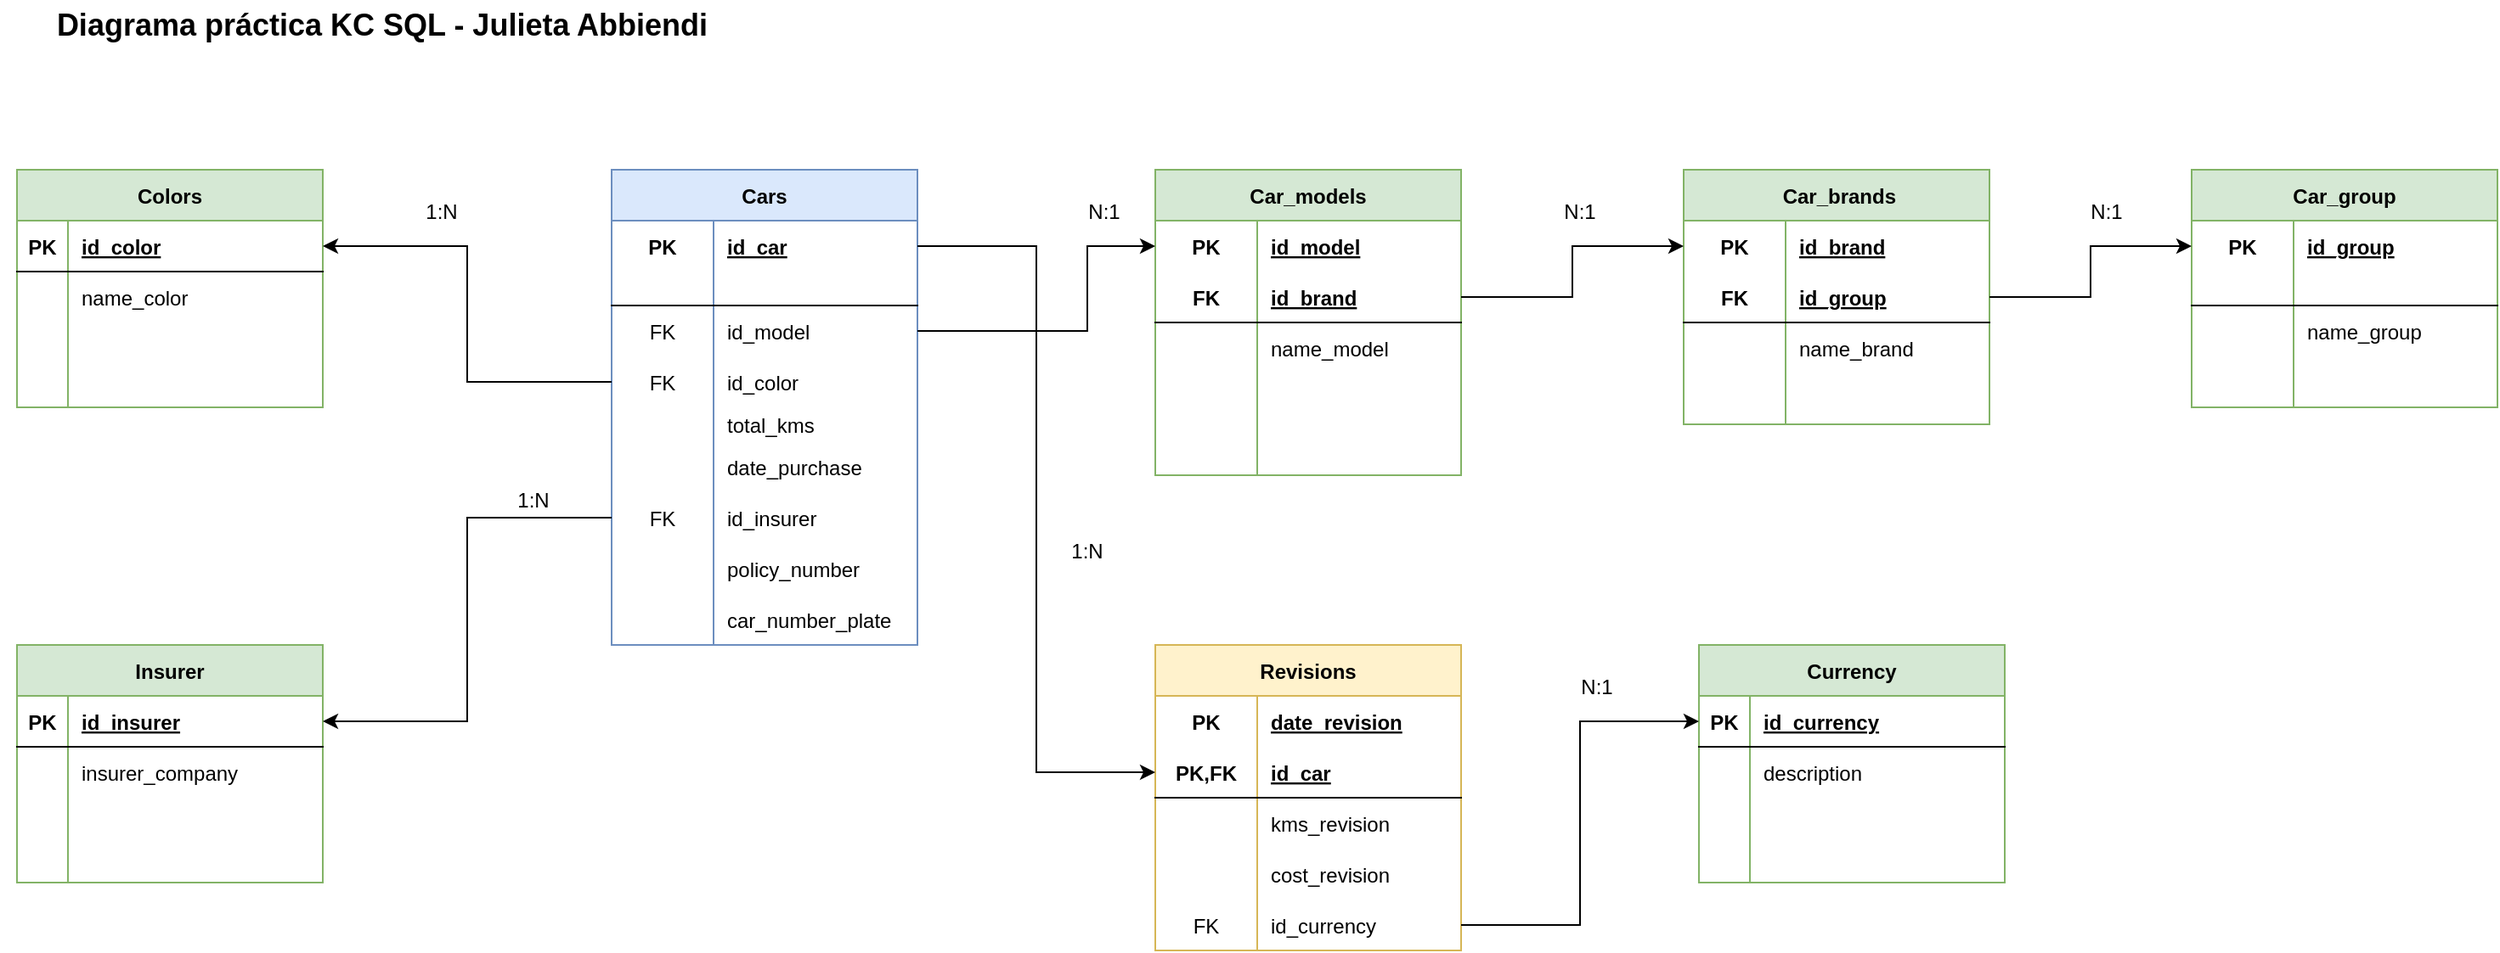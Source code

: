 <mxfile version="20.6.0" type="device"><diagram id="6N45bHtv1E5Zc4Egar-u" name="Práctica SQL"><mxGraphModel dx="1730" dy="965" grid="1" gridSize="10" guides="1" tooltips="1" connect="1" arrows="1" fold="1" page="1" pageScale="1" pageWidth="827" pageHeight="1169" math="0" shadow="0"><root><mxCell id="0"/><mxCell id="1" parent="0"/><mxCell id="ei44QgcgWgkvZCYltE-_-1" value="Cars" style="shape=table;startSize=30;container=1;collapsible=1;childLayout=tableLayout;fixedRows=1;rowLines=0;fontStyle=1;align=center;resizeLast=1;fillColor=#dae8fc;strokeColor=#6c8ebf;" parent="1" vertex="1"><mxGeometry x="430" y="120" width="180" height="280" as="geometry"/></mxCell><mxCell id="ei44QgcgWgkvZCYltE-_-2" value="" style="shape=tableRow;horizontal=0;startSize=0;swimlaneHead=0;swimlaneBody=0;fillColor=none;collapsible=0;dropTarget=0;points=[[0,0.5],[1,0.5]];portConstraint=eastwest;top=0;left=0;right=0;bottom=0;" parent="ei44QgcgWgkvZCYltE-_-1" vertex="1"><mxGeometry y="30" width="180" height="30" as="geometry"/></mxCell><mxCell id="ei44QgcgWgkvZCYltE-_-3" value="PK" style="shape=partialRectangle;connectable=0;fillColor=none;top=0;left=0;bottom=0;right=0;fontStyle=1;overflow=hidden;" parent="ei44QgcgWgkvZCYltE-_-2" vertex="1"><mxGeometry width="60" height="30" as="geometry"><mxRectangle width="60" height="30" as="alternateBounds"/></mxGeometry></mxCell><mxCell id="ei44QgcgWgkvZCYltE-_-4" value="id_car" style="shape=partialRectangle;connectable=0;fillColor=none;top=0;left=0;bottom=0;right=0;align=left;spacingLeft=6;fontStyle=5;overflow=hidden;" parent="ei44QgcgWgkvZCYltE-_-2" vertex="1"><mxGeometry x="60" width="120" height="30" as="geometry"><mxRectangle width="120" height="30" as="alternateBounds"/></mxGeometry></mxCell><mxCell id="ei44QgcgWgkvZCYltE-_-5" value="" style="shape=tableRow;horizontal=0;startSize=0;swimlaneHead=0;swimlaneBody=0;fillColor=none;collapsible=0;dropTarget=0;points=[[0,0.5],[1,0.5]];portConstraint=eastwest;top=0;left=0;right=0;bottom=1;" parent="ei44QgcgWgkvZCYltE-_-1" vertex="1"><mxGeometry y="60" width="180" height="20" as="geometry"/></mxCell><mxCell id="ei44QgcgWgkvZCYltE-_-6" value="" style="shape=partialRectangle;connectable=0;fillColor=none;top=0;left=0;bottom=0;right=0;fontStyle=1;overflow=hidden;" parent="ei44QgcgWgkvZCYltE-_-5" vertex="1"><mxGeometry width="60" height="20" as="geometry"><mxRectangle width="60" height="20" as="alternateBounds"/></mxGeometry></mxCell><mxCell id="ei44QgcgWgkvZCYltE-_-7" value="" style="shape=partialRectangle;connectable=0;fillColor=none;top=0;left=0;bottom=0;right=0;align=left;spacingLeft=6;fontStyle=5;overflow=hidden;" parent="ei44QgcgWgkvZCYltE-_-5" vertex="1"><mxGeometry x="60" width="120" height="20" as="geometry"><mxRectangle width="120" height="20" as="alternateBounds"/></mxGeometry></mxCell><mxCell id="ei44QgcgWgkvZCYltE-_-8" value="" style="shape=tableRow;horizontal=0;startSize=0;swimlaneHead=0;swimlaneBody=0;fillColor=none;collapsible=0;dropTarget=0;points=[[0,0.5],[1,0.5]];portConstraint=eastwest;top=0;left=0;right=0;bottom=0;" parent="ei44QgcgWgkvZCYltE-_-1" vertex="1"><mxGeometry y="80" width="180" height="30" as="geometry"/></mxCell><mxCell id="ei44QgcgWgkvZCYltE-_-9" value="FK" style="shape=partialRectangle;connectable=0;fillColor=none;top=0;left=0;bottom=0;right=0;editable=1;overflow=hidden;" parent="ei44QgcgWgkvZCYltE-_-8" vertex="1"><mxGeometry width="60" height="30" as="geometry"><mxRectangle width="60" height="30" as="alternateBounds"/></mxGeometry></mxCell><mxCell id="ei44QgcgWgkvZCYltE-_-10" value="id_model" style="shape=partialRectangle;connectable=0;fillColor=none;top=0;left=0;bottom=0;right=0;align=left;spacingLeft=6;overflow=hidden;" parent="ei44QgcgWgkvZCYltE-_-8" vertex="1"><mxGeometry x="60" width="120" height="30" as="geometry"><mxRectangle width="120" height="30" as="alternateBounds"/></mxGeometry></mxCell><mxCell id="ei44QgcgWgkvZCYltE-_-11" value="" style="shape=tableRow;horizontal=0;startSize=0;swimlaneHead=0;swimlaneBody=0;fillColor=none;collapsible=0;dropTarget=0;points=[[0,0.5],[1,0.5]];portConstraint=eastwest;top=0;left=0;right=0;bottom=0;" parent="ei44QgcgWgkvZCYltE-_-1" vertex="1"><mxGeometry y="110" width="180" height="30" as="geometry"/></mxCell><mxCell id="ei44QgcgWgkvZCYltE-_-12" value="FK" style="shape=partialRectangle;connectable=0;fillColor=none;top=0;left=0;bottom=0;right=0;editable=1;overflow=hidden;" parent="ei44QgcgWgkvZCYltE-_-11" vertex="1"><mxGeometry width="60" height="30" as="geometry"><mxRectangle width="60" height="30" as="alternateBounds"/></mxGeometry></mxCell><mxCell id="ei44QgcgWgkvZCYltE-_-13" value="id_color" style="shape=partialRectangle;connectable=0;fillColor=none;top=0;left=0;bottom=0;right=0;align=left;spacingLeft=6;overflow=hidden;" parent="ei44QgcgWgkvZCYltE-_-11" vertex="1"><mxGeometry x="60" width="120" height="30" as="geometry"><mxRectangle width="120" height="30" as="alternateBounds"/></mxGeometry></mxCell><mxCell id="ei44QgcgWgkvZCYltE-_-14" value="" style="shape=tableRow;horizontal=0;startSize=0;swimlaneHead=0;swimlaneBody=0;fillColor=none;collapsible=0;dropTarget=0;points=[[0,0.5],[1,0.5]];portConstraint=eastwest;top=0;left=0;right=0;bottom=0;" parent="ei44QgcgWgkvZCYltE-_-1" vertex="1"><mxGeometry y="140" width="180" height="20" as="geometry"/></mxCell><mxCell id="ei44QgcgWgkvZCYltE-_-15" value="" style="shape=partialRectangle;connectable=0;fillColor=none;top=0;left=0;bottom=0;right=0;editable=1;overflow=hidden;" parent="ei44QgcgWgkvZCYltE-_-14" vertex="1"><mxGeometry width="60" height="20" as="geometry"><mxRectangle width="60" height="20" as="alternateBounds"/></mxGeometry></mxCell><mxCell id="ei44QgcgWgkvZCYltE-_-16" value="total_kms" style="shape=partialRectangle;connectable=0;fillColor=none;top=0;left=0;bottom=0;right=0;align=left;spacingLeft=6;overflow=hidden;" parent="ei44QgcgWgkvZCYltE-_-14" vertex="1"><mxGeometry x="60" width="120" height="20" as="geometry"><mxRectangle width="120" height="20" as="alternateBounds"/></mxGeometry></mxCell><mxCell id="ei44QgcgWgkvZCYltE-_-17" value="" style="shape=tableRow;horizontal=0;startSize=0;swimlaneHead=0;swimlaneBody=0;fillColor=none;collapsible=0;dropTarget=0;points=[[0,0.5],[1,0.5]];portConstraint=eastwest;top=0;left=0;right=0;bottom=0;" parent="ei44QgcgWgkvZCYltE-_-1" vertex="1"><mxGeometry y="160" width="180" height="30" as="geometry"/></mxCell><mxCell id="ei44QgcgWgkvZCYltE-_-18" value="" style="shape=partialRectangle;connectable=0;fillColor=none;top=0;left=0;bottom=0;right=0;editable=1;overflow=hidden;" parent="ei44QgcgWgkvZCYltE-_-17" vertex="1"><mxGeometry width="60" height="30" as="geometry"><mxRectangle width="60" height="30" as="alternateBounds"/></mxGeometry></mxCell><mxCell id="ei44QgcgWgkvZCYltE-_-19" value="date_purchase" style="shape=partialRectangle;connectable=0;fillColor=none;top=0;left=0;bottom=0;right=0;align=left;spacingLeft=6;overflow=hidden;" parent="ei44QgcgWgkvZCYltE-_-17" vertex="1"><mxGeometry x="60" width="120" height="30" as="geometry"><mxRectangle width="120" height="30" as="alternateBounds"/></mxGeometry></mxCell><mxCell id="ei44QgcgWgkvZCYltE-_-20" value="" style="shape=tableRow;horizontal=0;startSize=0;swimlaneHead=0;swimlaneBody=0;fillColor=none;collapsible=0;dropTarget=0;points=[[0,0.5],[1,0.5]];portConstraint=eastwest;top=0;left=0;right=0;bottom=0;" parent="ei44QgcgWgkvZCYltE-_-1" vertex="1"><mxGeometry y="190" width="180" height="30" as="geometry"/></mxCell><mxCell id="ei44QgcgWgkvZCYltE-_-21" value="FK" style="shape=partialRectangle;connectable=0;fillColor=none;top=0;left=0;bottom=0;right=0;editable=1;overflow=hidden;" parent="ei44QgcgWgkvZCYltE-_-20" vertex="1"><mxGeometry width="60" height="30" as="geometry"><mxRectangle width="60" height="30" as="alternateBounds"/></mxGeometry></mxCell><mxCell id="ei44QgcgWgkvZCYltE-_-22" value="id_insurer" style="shape=partialRectangle;connectable=0;fillColor=none;top=0;left=0;bottom=0;right=0;align=left;spacingLeft=6;overflow=hidden;" parent="ei44QgcgWgkvZCYltE-_-20" vertex="1"><mxGeometry x="60" width="120" height="30" as="geometry"><mxRectangle width="120" height="30" as="alternateBounds"/></mxGeometry></mxCell><mxCell id="ei44QgcgWgkvZCYltE-_-23" value="" style="shape=tableRow;horizontal=0;startSize=0;swimlaneHead=0;swimlaneBody=0;fillColor=none;collapsible=0;dropTarget=0;points=[[0,0.5],[1,0.5]];portConstraint=eastwest;top=0;left=0;right=0;bottom=0;" parent="ei44QgcgWgkvZCYltE-_-1" vertex="1"><mxGeometry y="220" width="180" height="30" as="geometry"/></mxCell><mxCell id="ei44QgcgWgkvZCYltE-_-24" value="" style="shape=partialRectangle;connectable=0;fillColor=none;top=0;left=0;bottom=0;right=0;editable=1;overflow=hidden;" parent="ei44QgcgWgkvZCYltE-_-23" vertex="1"><mxGeometry width="60" height="30" as="geometry"><mxRectangle width="60" height="30" as="alternateBounds"/></mxGeometry></mxCell><mxCell id="ei44QgcgWgkvZCYltE-_-25" value="policy_number" style="shape=partialRectangle;connectable=0;fillColor=none;top=0;left=0;bottom=0;right=0;align=left;spacingLeft=6;overflow=hidden;" parent="ei44QgcgWgkvZCYltE-_-23" vertex="1"><mxGeometry x="60" width="120" height="30" as="geometry"><mxRectangle width="120" height="30" as="alternateBounds"/></mxGeometry></mxCell><mxCell id="ei44QgcgWgkvZCYltE-_-158" value="" style="shape=tableRow;horizontal=0;startSize=0;swimlaneHead=0;swimlaneBody=0;fillColor=none;collapsible=0;dropTarget=0;points=[[0,0.5],[1,0.5]];portConstraint=eastwest;top=0;left=0;right=0;bottom=0;" parent="ei44QgcgWgkvZCYltE-_-1" vertex="1"><mxGeometry y="250" width="180" height="30" as="geometry"/></mxCell><mxCell id="ei44QgcgWgkvZCYltE-_-159" value="" style="shape=partialRectangle;connectable=0;fillColor=none;top=0;left=0;bottom=0;right=0;editable=1;overflow=hidden;" parent="ei44QgcgWgkvZCYltE-_-158" vertex="1"><mxGeometry width="60" height="30" as="geometry"><mxRectangle width="60" height="30" as="alternateBounds"/></mxGeometry></mxCell><mxCell id="ei44QgcgWgkvZCYltE-_-160" value="car_number_plate" style="shape=partialRectangle;connectable=0;fillColor=none;top=0;left=0;bottom=0;right=0;align=left;spacingLeft=6;overflow=hidden;" parent="ei44QgcgWgkvZCYltE-_-158" vertex="1"><mxGeometry x="60" width="120" height="30" as="geometry"><mxRectangle width="120" height="30" as="alternateBounds"/></mxGeometry></mxCell><mxCell id="ei44QgcgWgkvZCYltE-_-26" value="Car_models" style="shape=table;startSize=30;container=1;collapsible=1;childLayout=tableLayout;fixedRows=1;rowLines=0;fontStyle=1;align=center;resizeLast=1;fillColor=#d5e8d4;strokeColor=#82b366;" parent="1" vertex="1"><mxGeometry x="750" y="120" width="180" height="180" as="geometry"/></mxCell><mxCell id="ei44QgcgWgkvZCYltE-_-27" value="" style="shape=tableRow;horizontal=0;startSize=0;swimlaneHead=0;swimlaneBody=0;fillColor=none;collapsible=0;dropTarget=0;points=[[0,0.5],[1,0.5]];portConstraint=eastwest;top=0;left=0;right=0;bottom=0;" parent="ei44QgcgWgkvZCYltE-_-26" vertex="1"><mxGeometry y="30" width="180" height="30" as="geometry"/></mxCell><mxCell id="ei44QgcgWgkvZCYltE-_-28" value="PK" style="shape=partialRectangle;connectable=0;fillColor=none;top=0;left=0;bottom=0;right=0;fontStyle=1;overflow=hidden;" parent="ei44QgcgWgkvZCYltE-_-27" vertex="1"><mxGeometry width="60" height="30" as="geometry"><mxRectangle width="60" height="30" as="alternateBounds"/></mxGeometry></mxCell><mxCell id="ei44QgcgWgkvZCYltE-_-29" value="id_model" style="shape=partialRectangle;connectable=0;fillColor=none;top=0;left=0;bottom=0;right=0;align=left;spacingLeft=6;fontStyle=5;overflow=hidden;" parent="ei44QgcgWgkvZCYltE-_-27" vertex="1"><mxGeometry x="60" width="120" height="30" as="geometry"><mxRectangle width="120" height="30" as="alternateBounds"/></mxGeometry></mxCell><mxCell id="ei44QgcgWgkvZCYltE-_-30" value="" style="shape=tableRow;horizontal=0;startSize=0;swimlaneHead=0;swimlaneBody=0;fillColor=none;collapsible=0;dropTarget=0;points=[[0,0.5],[1,0.5]];portConstraint=eastwest;top=0;left=0;right=0;bottom=1;" parent="ei44QgcgWgkvZCYltE-_-26" vertex="1"><mxGeometry y="60" width="180" height="30" as="geometry"/></mxCell><mxCell id="ei44QgcgWgkvZCYltE-_-31" value="FK" style="shape=partialRectangle;connectable=0;fillColor=none;top=0;left=0;bottom=0;right=0;fontStyle=1;overflow=hidden;" parent="ei44QgcgWgkvZCYltE-_-30" vertex="1"><mxGeometry width="60" height="30" as="geometry"><mxRectangle width="60" height="30" as="alternateBounds"/></mxGeometry></mxCell><mxCell id="ei44QgcgWgkvZCYltE-_-32" value="id_brand" style="shape=partialRectangle;connectable=0;fillColor=none;top=0;left=0;bottom=0;right=0;align=left;spacingLeft=6;fontStyle=5;overflow=hidden;" parent="ei44QgcgWgkvZCYltE-_-30" vertex="1"><mxGeometry x="60" width="120" height="30" as="geometry"><mxRectangle width="120" height="30" as="alternateBounds"/></mxGeometry></mxCell><mxCell id="ei44QgcgWgkvZCYltE-_-165" value="" style="shape=tableRow;horizontal=0;startSize=0;swimlaneHead=0;swimlaneBody=0;fillColor=none;collapsible=0;dropTarget=0;points=[[0,0.5],[1,0.5]];portConstraint=eastwest;top=0;left=0;right=0;bottom=0;" parent="ei44QgcgWgkvZCYltE-_-26" vertex="1"><mxGeometry y="90" width="180" height="30" as="geometry"/></mxCell><mxCell id="ei44QgcgWgkvZCYltE-_-166" value="" style="shape=partialRectangle;connectable=0;fillColor=none;top=0;left=0;bottom=0;right=0;editable=1;overflow=hidden;" parent="ei44QgcgWgkvZCYltE-_-165" vertex="1"><mxGeometry width="60" height="30" as="geometry"><mxRectangle width="60" height="30" as="alternateBounds"/></mxGeometry></mxCell><mxCell id="ei44QgcgWgkvZCYltE-_-167" value="name_model" style="shape=partialRectangle;connectable=0;fillColor=none;top=0;left=0;bottom=0;right=0;align=left;spacingLeft=6;overflow=hidden;" parent="ei44QgcgWgkvZCYltE-_-165" vertex="1"><mxGeometry x="60" width="120" height="30" as="geometry"><mxRectangle width="120" height="30" as="alternateBounds"/></mxGeometry></mxCell><mxCell id="ei44QgcgWgkvZCYltE-_-33" value="" style="shape=tableRow;horizontal=0;startSize=0;swimlaneHead=0;swimlaneBody=0;fillColor=none;collapsible=0;dropTarget=0;points=[[0,0.5],[1,0.5]];portConstraint=eastwest;top=0;left=0;right=0;bottom=0;" parent="ei44QgcgWgkvZCYltE-_-26" vertex="1"><mxGeometry y="120" width="180" height="30" as="geometry"/></mxCell><mxCell id="ei44QgcgWgkvZCYltE-_-34" value="" style="shape=partialRectangle;connectable=0;fillColor=none;top=0;left=0;bottom=0;right=0;editable=1;overflow=hidden;" parent="ei44QgcgWgkvZCYltE-_-33" vertex="1"><mxGeometry width="60" height="30" as="geometry"><mxRectangle width="60" height="30" as="alternateBounds"/></mxGeometry></mxCell><mxCell id="ei44QgcgWgkvZCYltE-_-35" value="" style="shape=partialRectangle;connectable=0;fillColor=none;top=0;left=0;bottom=0;right=0;align=left;spacingLeft=6;overflow=hidden;" parent="ei44QgcgWgkvZCYltE-_-33" vertex="1"><mxGeometry x="60" width="120" height="30" as="geometry"><mxRectangle width="120" height="30" as="alternateBounds"/></mxGeometry></mxCell><mxCell id="ei44QgcgWgkvZCYltE-_-36" value="" style="shape=tableRow;horizontal=0;startSize=0;swimlaneHead=0;swimlaneBody=0;fillColor=none;collapsible=0;dropTarget=0;points=[[0,0.5],[1,0.5]];portConstraint=eastwest;top=0;left=0;right=0;bottom=0;" parent="ei44QgcgWgkvZCYltE-_-26" vertex="1"><mxGeometry y="150" width="180" height="30" as="geometry"/></mxCell><mxCell id="ei44QgcgWgkvZCYltE-_-37" value="" style="shape=partialRectangle;connectable=0;fillColor=none;top=0;left=0;bottom=0;right=0;editable=1;overflow=hidden;" parent="ei44QgcgWgkvZCYltE-_-36" vertex="1"><mxGeometry width="60" height="30" as="geometry"><mxRectangle width="60" height="30" as="alternateBounds"/></mxGeometry></mxCell><mxCell id="ei44QgcgWgkvZCYltE-_-38" value="" style="shape=partialRectangle;connectable=0;fillColor=none;top=0;left=0;bottom=0;right=0;align=left;spacingLeft=6;overflow=hidden;" parent="ei44QgcgWgkvZCYltE-_-36" vertex="1"><mxGeometry x="60" width="120" height="30" as="geometry"><mxRectangle width="120" height="30" as="alternateBounds"/></mxGeometry></mxCell><mxCell id="ei44QgcgWgkvZCYltE-_-39" value=" Car_brands" style="shape=table;startSize=30;container=1;collapsible=1;childLayout=tableLayout;fixedRows=1;rowLines=0;fontStyle=1;align=center;resizeLast=1;fillColor=#d5e8d4;strokeColor=#82b366;" parent="1" vertex="1"><mxGeometry x="1061" y="120" width="180" height="150" as="geometry"/></mxCell><mxCell id="ei44QgcgWgkvZCYltE-_-40" value="" style="shape=tableRow;horizontal=0;startSize=0;swimlaneHead=0;swimlaneBody=0;fillColor=none;collapsible=0;dropTarget=0;points=[[0,0.5],[1,0.5]];portConstraint=eastwest;top=0;left=0;right=0;bottom=0;" parent="ei44QgcgWgkvZCYltE-_-39" vertex="1"><mxGeometry y="30" width="180" height="30" as="geometry"/></mxCell><mxCell id="ei44QgcgWgkvZCYltE-_-41" value="PK" style="shape=partialRectangle;connectable=0;fillColor=none;top=0;left=0;bottom=0;right=0;fontStyle=1;overflow=hidden;" parent="ei44QgcgWgkvZCYltE-_-40" vertex="1"><mxGeometry width="60" height="30" as="geometry"><mxRectangle width="60" height="30" as="alternateBounds"/></mxGeometry></mxCell><mxCell id="ei44QgcgWgkvZCYltE-_-42" value="id_brand" style="shape=partialRectangle;connectable=0;fillColor=none;top=0;left=0;bottom=0;right=0;align=left;spacingLeft=6;fontStyle=5;overflow=hidden;" parent="ei44QgcgWgkvZCYltE-_-40" vertex="1"><mxGeometry x="60" width="120" height="30" as="geometry"><mxRectangle width="120" height="30" as="alternateBounds"/></mxGeometry></mxCell><mxCell id="ei44QgcgWgkvZCYltE-_-43" value="" style="shape=tableRow;horizontal=0;startSize=0;swimlaneHead=0;swimlaneBody=0;fillColor=none;collapsible=0;dropTarget=0;points=[[0,0.5],[1,0.5]];portConstraint=eastwest;top=0;left=0;right=0;bottom=1;" parent="ei44QgcgWgkvZCYltE-_-39" vertex="1"><mxGeometry y="60" width="180" height="30" as="geometry"/></mxCell><mxCell id="ei44QgcgWgkvZCYltE-_-44" value="FK" style="shape=partialRectangle;connectable=0;fillColor=none;top=0;left=0;bottom=0;right=0;fontStyle=1;overflow=hidden;" parent="ei44QgcgWgkvZCYltE-_-43" vertex="1"><mxGeometry width="60" height="30" as="geometry"><mxRectangle width="60" height="30" as="alternateBounds"/></mxGeometry></mxCell><mxCell id="ei44QgcgWgkvZCYltE-_-45" value="id_group" style="shape=partialRectangle;connectable=0;fillColor=none;top=0;left=0;bottom=0;right=0;align=left;spacingLeft=6;fontStyle=5;overflow=hidden;" parent="ei44QgcgWgkvZCYltE-_-43" vertex="1"><mxGeometry x="60" width="120" height="30" as="geometry"><mxRectangle width="120" height="30" as="alternateBounds"/></mxGeometry></mxCell><mxCell id="ei44QgcgWgkvZCYltE-_-46" value="" style="shape=tableRow;horizontal=0;startSize=0;swimlaneHead=0;swimlaneBody=0;fillColor=none;collapsible=0;dropTarget=0;points=[[0,0.5],[1,0.5]];portConstraint=eastwest;top=0;left=0;right=0;bottom=0;" parent="ei44QgcgWgkvZCYltE-_-39" vertex="1"><mxGeometry y="90" width="180" height="30" as="geometry"/></mxCell><mxCell id="ei44QgcgWgkvZCYltE-_-47" value="" style="shape=partialRectangle;connectable=0;fillColor=none;top=0;left=0;bottom=0;right=0;editable=1;overflow=hidden;" parent="ei44QgcgWgkvZCYltE-_-46" vertex="1"><mxGeometry width="60" height="30" as="geometry"><mxRectangle width="60" height="30" as="alternateBounds"/></mxGeometry></mxCell><mxCell id="ei44QgcgWgkvZCYltE-_-48" value="name_brand" style="shape=partialRectangle;connectable=0;fillColor=none;top=0;left=0;bottom=0;right=0;align=left;spacingLeft=6;overflow=hidden;" parent="ei44QgcgWgkvZCYltE-_-46" vertex="1"><mxGeometry x="60" width="120" height="30" as="geometry"><mxRectangle width="120" height="30" as="alternateBounds"/></mxGeometry></mxCell><mxCell id="ei44QgcgWgkvZCYltE-_-49" value="" style="shape=tableRow;horizontal=0;startSize=0;swimlaneHead=0;swimlaneBody=0;fillColor=none;collapsible=0;dropTarget=0;points=[[0,0.5],[1,0.5]];portConstraint=eastwest;top=0;left=0;right=0;bottom=0;" parent="ei44QgcgWgkvZCYltE-_-39" vertex="1"><mxGeometry y="120" width="180" height="30" as="geometry"/></mxCell><mxCell id="ei44QgcgWgkvZCYltE-_-50" value="" style="shape=partialRectangle;connectable=0;fillColor=none;top=0;left=0;bottom=0;right=0;editable=1;overflow=hidden;" parent="ei44QgcgWgkvZCYltE-_-49" vertex="1"><mxGeometry width="60" height="30" as="geometry"><mxRectangle width="60" height="30" as="alternateBounds"/></mxGeometry></mxCell><mxCell id="ei44QgcgWgkvZCYltE-_-51" value="" style="shape=partialRectangle;connectable=0;fillColor=none;top=0;left=0;bottom=0;right=0;align=left;spacingLeft=6;overflow=hidden;" parent="ei44QgcgWgkvZCYltE-_-49" vertex="1"><mxGeometry x="60" width="120" height="30" as="geometry"><mxRectangle width="120" height="30" as="alternateBounds"/></mxGeometry></mxCell><mxCell id="ei44QgcgWgkvZCYltE-_-52" value="Car_group" style="shape=table;startSize=30;container=1;collapsible=1;childLayout=tableLayout;fixedRows=1;rowLines=0;fontStyle=1;align=center;resizeLast=1;fillColor=#d5e8d4;strokeColor=#82b366;" parent="1" vertex="1"><mxGeometry x="1360" y="120" width="180" height="140" as="geometry"/></mxCell><mxCell id="ei44QgcgWgkvZCYltE-_-53" value="" style="shape=tableRow;horizontal=0;startSize=0;swimlaneHead=0;swimlaneBody=0;fillColor=none;collapsible=0;dropTarget=0;points=[[0,0.5],[1,0.5]];portConstraint=eastwest;top=0;left=0;right=0;bottom=0;" parent="ei44QgcgWgkvZCYltE-_-52" vertex="1"><mxGeometry y="30" width="180" height="30" as="geometry"/></mxCell><mxCell id="ei44QgcgWgkvZCYltE-_-54" value="PK" style="shape=partialRectangle;connectable=0;fillColor=none;top=0;left=0;bottom=0;right=0;fontStyle=1;overflow=hidden;" parent="ei44QgcgWgkvZCYltE-_-53" vertex="1"><mxGeometry width="60" height="30" as="geometry"><mxRectangle width="60" height="30" as="alternateBounds"/></mxGeometry></mxCell><mxCell id="ei44QgcgWgkvZCYltE-_-55" value="id_group" style="shape=partialRectangle;connectable=0;fillColor=none;top=0;left=0;bottom=0;right=0;align=left;spacingLeft=6;fontStyle=5;overflow=hidden;" parent="ei44QgcgWgkvZCYltE-_-53" vertex="1"><mxGeometry x="60" width="120" height="30" as="geometry"><mxRectangle width="120" height="30" as="alternateBounds"/></mxGeometry></mxCell><mxCell id="ei44QgcgWgkvZCYltE-_-56" value="" style="shape=tableRow;horizontal=0;startSize=0;swimlaneHead=0;swimlaneBody=0;fillColor=none;collapsible=0;dropTarget=0;points=[[0,0.5],[1,0.5]];portConstraint=eastwest;top=0;left=0;right=0;bottom=1;" parent="ei44QgcgWgkvZCYltE-_-52" vertex="1"><mxGeometry y="60" width="180" height="20" as="geometry"/></mxCell><mxCell id="ei44QgcgWgkvZCYltE-_-57" value="" style="shape=partialRectangle;connectable=0;fillColor=none;top=0;left=0;bottom=0;right=0;fontStyle=1;overflow=hidden;" parent="ei44QgcgWgkvZCYltE-_-56" vertex="1"><mxGeometry width="60" height="20" as="geometry"><mxRectangle width="60" height="20" as="alternateBounds"/></mxGeometry></mxCell><mxCell id="ei44QgcgWgkvZCYltE-_-58" value="" style="shape=partialRectangle;connectable=0;fillColor=none;top=0;left=0;bottom=0;right=0;align=left;spacingLeft=6;fontStyle=5;overflow=hidden;" parent="ei44QgcgWgkvZCYltE-_-56" vertex="1"><mxGeometry x="60" width="120" height="20" as="geometry"><mxRectangle width="120" height="20" as="alternateBounds"/></mxGeometry></mxCell><mxCell id="ei44QgcgWgkvZCYltE-_-59" value="" style="shape=tableRow;horizontal=0;startSize=0;swimlaneHead=0;swimlaneBody=0;fillColor=none;collapsible=0;dropTarget=0;points=[[0,0.5],[1,0.5]];portConstraint=eastwest;top=0;left=0;right=0;bottom=0;" parent="ei44QgcgWgkvZCYltE-_-52" vertex="1"><mxGeometry y="80" width="180" height="30" as="geometry"/></mxCell><mxCell id="ei44QgcgWgkvZCYltE-_-60" value="" style="shape=partialRectangle;connectable=0;fillColor=none;top=0;left=0;bottom=0;right=0;editable=1;overflow=hidden;" parent="ei44QgcgWgkvZCYltE-_-59" vertex="1"><mxGeometry width="60" height="30" as="geometry"><mxRectangle width="60" height="30" as="alternateBounds"/></mxGeometry></mxCell><mxCell id="ei44QgcgWgkvZCYltE-_-61" value="name_group" style="shape=partialRectangle;connectable=0;fillColor=none;top=0;left=0;bottom=0;right=0;align=left;spacingLeft=6;overflow=hidden;" parent="ei44QgcgWgkvZCYltE-_-59" vertex="1"><mxGeometry x="60" width="120" height="30" as="geometry"><mxRectangle width="120" height="30" as="alternateBounds"/></mxGeometry></mxCell><mxCell id="ei44QgcgWgkvZCYltE-_-62" value="" style="shape=tableRow;horizontal=0;startSize=0;swimlaneHead=0;swimlaneBody=0;fillColor=none;collapsible=0;dropTarget=0;points=[[0,0.5],[1,0.5]];portConstraint=eastwest;top=0;left=0;right=0;bottom=0;" parent="ei44QgcgWgkvZCYltE-_-52" vertex="1"><mxGeometry y="110" width="180" height="30" as="geometry"/></mxCell><mxCell id="ei44QgcgWgkvZCYltE-_-63" value="" style="shape=partialRectangle;connectable=0;fillColor=none;top=0;left=0;bottom=0;right=0;editable=1;overflow=hidden;" parent="ei44QgcgWgkvZCYltE-_-62" vertex="1"><mxGeometry width="60" height="30" as="geometry"><mxRectangle width="60" height="30" as="alternateBounds"/></mxGeometry></mxCell><mxCell id="ei44QgcgWgkvZCYltE-_-64" value="" style="shape=partialRectangle;connectable=0;fillColor=none;top=0;left=0;bottom=0;right=0;align=left;spacingLeft=6;overflow=hidden;" parent="ei44QgcgWgkvZCYltE-_-62" vertex="1"><mxGeometry x="60" width="120" height="30" as="geometry"><mxRectangle width="120" height="30" as="alternateBounds"/></mxGeometry></mxCell><mxCell id="ei44QgcgWgkvZCYltE-_-65" value="Revisions" style="shape=table;startSize=30;container=1;collapsible=1;childLayout=tableLayout;fixedRows=1;rowLines=0;fontStyle=1;align=center;resizeLast=1;fillColor=#fff2cc;strokeColor=#d6b656;" parent="1" vertex="1"><mxGeometry x="750" y="400" width="180" height="180" as="geometry"/></mxCell><mxCell id="ei44QgcgWgkvZCYltE-_-66" value="" style="shape=tableRow;horizontal=0;startSize=0;swimlaneHead=0;swimlaneBody=0;fillColor=none;collapsible=0;dropTarget=0;points=[[0,0.5],[1,0.5]];portConstraint=eastwest;top=0;left=0;right=0;bottom=0;" parent="ei44QgcgWgkvZCYltE-_-65" vertex="1"><mxGeometry y="30" width="180" height="30" as="geometry"/></mxCell><mxCell id="ei44QgcgWgkvZCYltE-_-67" value="PK" style="shape=partialRectangle;connectable=0;fillColor=none;top=0;left=0;bottom=0;right=0;fontStyle=1;overflow=hidden;" parent="ei44QgcgWgkvZCYltE-_-66" vertex="1"><mxGeometry width="60" height="30" as="geometry"><mxRectangle width="60" height="30" as="alternateBounds"/></mxGeometry></mxCell><mxCell id="ei44QgcgWgkvZCYltE-_-68" value="date_revision" style="shape=partialRectangle;connectable=0;fillColor=none;top=0;left=0;bottom=0;right=0;align=left;spacingLeft=6;fontStyle=5;overflow=hidden;" parent="ei44QgcgWgkvZCYltE-_-66" vertex="1"><mxGeometry x="60" width="120" height="30" as="geometry"><mxRectangle width="120" height="30" as="alternateBounds"/></mxGeometry></mxCell><mxCell id="ei44QgcgWgkvZCYltE-_-69" value="" style="shape=tableRow;horizontal=0;startSize=0;swimlaneHead=0;swimlaneBody=0;fillColor=none;collapsible=0;dropTarget=0;points=[[0,0.5],[1,0.5]];portConstraint=eastwest;top=0;left=0;right=0;bottom=1;" parent="ei44QgcgWgkvZCYltE-_-65" vertex="1"><mxGeometry y="60" width="180" height="30" as="geometry"/></mxCell><mxCell id="ei44QgcgWgkvZCYltE-_-70" value="PK,FK" style="shape=partialRectangle;connectable=0;fillColor=none;top=0;left=0;bottom=0;right=0;fontStyle=1;overflow=hidden;" parent="ei44QgcgWgkvZCYltE-_-69" vertex="1"><mxGeometry width="60" height="30" as="geometry"><mxRectangle width="60" height="30" as="alternateBounds"/></mxGeometry></mxCell><mxCell id="ei44QgcgWgkvZCYltE-_-71" value="id_car" style="shape=partialRectangle;connectable=0;fillColor=none;top=0;left=0;bottom=0;right=0;align=left;spacingLeft=6;fontStyle=5;overflow=hidden;" parent="ei44QgcgWgkvZCYltE-_-69" vertex="1"><mxGeometry x="60" width="120" height="30" as="geometry"><mxRectangle width="120" height="30" as="alternateBounds"/></mxGeometry></mxCell><mxCell id="ei44QgcgWgkvZCYltE-_-72" value="" style="shape=tableRow;horizontal=0;startSize=0;swimlaneHead=0;swimlaneBody=0;fillColor=none;collapsible=0;dropTarget=0;points=[[0,0.5],[1,0.5]];portConstraint=eastwest;top=0;left=0;right=0;bottom=0;" parent="ei44QgcgWgkvZCYltE-_-65" vertex="1"><mxGeometry y="90" width="180" height="30" as="geometry"/></mxCell><mxCell id="ei44QgcgWgkvZCYltE-_-73" value="" style="shape=partialRectangle;connectable=0;fillColor=none;top=0;left=0;bottom=0;right=0;editable=1;overflow=hidden;" parent="ei44QgcgWgkvZCYltE-_-72" vertex="1"><mxGeometry width="60" height="30" as="geometry"><mxRectangle width="60" height="30" as="alternateBounds"/></mxGeometry></mxCell><mxCell id="ei44QgcgWgkvZCYltE-_-74" value="kms_revision" style="shape=partialRectangle;connectable=0;fillColor=none;top=0;left=0;bottom=0;right=0;align=left;spacingLeft=6;overflow=hidden;" parent="ei44QgcgWgkvZCYltE-_-72" vertex="1"><mxGeometry x="60" width="120" height="30" as="geometry"><mxRectangle width="120" height="30" as="alternateBounds"/></mxGeometry></mxCell><mxCell id="ei44QgcgWgkvZCYltE-_-75" value="" style="shape=tableRow;horizontal=0;startSize=0;swimlaneHead=0;swimlaneBody=0;fillColor=none;collapsible=0;dropTarget=0;points=[[0,0.5],[1,0.5]];portConstraint=eastwest;top=0;left=0;right=0;bottom=0;" parent="ei44QgcgWgkvZCYltE-_-65" vertex="1"><mxGeometry y="120" width="180" height="30" as="geometry"/></mxCell><mxCell id="ei44QgcgWgkvZCYltE-_-76" value="" style="shape=partialRectangle;connectable=0;fillColor=none;top=0;left=0;bottom=0;right=0;editable=1;overflow=hidden;" parent="ei44QgcgWgkvZCYltE-_-75" vertex="1"><mxGeometry width="60" height="30" as="geometry"><mxRectangle width="60" height="30" as="alternateBounds"/></mxGeometry></mxCell><mxCell id="ei44QgcgWgkvZCYltE-_-77" value="cost_revision" style="shape=partialRectangle;connectable=0;fillColor=none;top=0;left=0;bottom=0;right=0;align=left;spacingLeft=6;overflow=hidden;" parent="ei44QgcgWgkvZCYltE-_-75" vertex="1"><mxGeometry x="60" width="120" height="30" as="geometry"><mxRectangle width="120" height="30" as="alternateBounds"/></mxGeometry></mxCell><mxCell id="ei44QgcgWgkvZCYltE-_-78" value="" style="shape=tableRow;horizontal=0;startSize=0;swimlaneHead=0;swimlaneBody=0;fillColor=none;collapsible=0;dropTarget=0;points=[[0,0.5],[1,0.5]];portConstraint=eastwest;top=0;left=0;right=0;bottom=0;" parent="ei44QgcgWgkvZCYltE-_-65" vertex="1"><mxGeometry y="150" width="180" height="30" as="geometry"/></mxCell><mxCell id="ei44QgcgWgkvZCYltE-_-79" value="FK" style="shape=partialRectangle;connectable=0;fillColor=none;top=0;left=0;bottom=0;right=0;editable=1;overflow=hidden;" parent="ei44QgcgWgkvZCYltE-_-78" vertex="1"><mxGeometry width="60" height="30" as="geometry"><mxRectangle width="60" height="30" as="alternateBounds"/></mxGeometry></mxCell><mxCell id="ei44QgcgWgkvZCYltE-_-80" value="id_currency" style="shape=partialRectangle;connectable=0;fillColor=none;top=0;left=0;bottom=0;right=0;align=left;spacingLeft=6;overflow=hidden;" parent="ei44QgcgWgkvZCYltE-_-78" vertex="1"><mxGeometry x="60" width="120" height="30" as="geometry"><mxRectangle width="120" height="30" as="alternateBounds"/></mxGeometry></mxCell><mxCell id="ei44QgcgWgkvZCYltE-_-81" value="Currency" style="shape=table;startSize=30;container=1;collapsible=1;childLayout=tableLayout;fixedRows=1;rowLines=0;fontStyle=1;align=center;resizeLast=1;fillColor=#d5e8d4;strokeColor=#82b366;" parent="1" vertex="1"><mxGeometry x="1070" y="400" width="180" height="140" as="geometry"/></mxCell><mxCell id="ei44QgcgWgkvZCYltE-_-82" value="" style="shape=tableRow;horizontal=0;startSize=0;swimlaneHead=0;swimlaneBody=0;fillColor=none;collapsible=0;dropTarget=0;points=[[0,0.5],[1,0.5]];portConstraint=eastwest;top=0;left=0;right=0;bottom=1;" parent="ei44QgcgWgkvZCYltE-_-81" vertex="1"><mxGeometry y="30" width="180" height="30" as="geometry"/></mxCell><mxCell id="ei44QgcgWgkvZCYltE-_-83" value="PK" style="shape=partialRectangle;connectable=0;fillColor=none;top=0;left=0;bottom=0;right=0;fontStyle=1;overflow=hidden;" parent="ei44QgcgWgkvZCYltE-_-82" vertex="1"><mxGeometry width="30" height="30" as="geometry"><mxRectangle width="30" height="30" as="alternateBounds"/></mxGeometry></mxCell><mxCell id="ei44QgcgWgkvZCYltE-_-84" value="id_currency" style="shape=partialRectangle;connectable=0;fillColor=none;top=0;left=0;bottom=0;right=0;align=left;spacingLeft=6;fontStyle=5;overflow=hidden;" parent="ei44QgcgWgkvZCYltE-_-82" vertex="1"><mxGeometry x="30" width="150" height="30" as="geometry"><mxRectangle width="150" height="30" as="alternateBounds"/></mxGeometry></mxCell><mxCell id="ei44QgcgWgkvZCYltE-_-85" value="" style="shape=tableRow;horizontal=0;startSize=0;swimlaneHead=0;swimlaneBody=0;fillColor=none;collapsible=0;dropTarget=0;points=[[0,0.5],[1,0.5]];portConstraint=eastwest;top=0;left=0;right=0;bottom=0;" parent="ei44QgcgWgkvZCYltE-_-81" vertex="1"><mxGeometry y="60" width="180" height="30" as="geometry"/></mxCell><mxCell id="ei44QgcgWgkvZCYltE-_-86" value="" style="shape=partialRectangle;connectable=0;fillColor=none;top=0;left=0;bottom=0;right=0;editable=1;overflow=hidden;" parent="ei44QgcgWgkvZCYltE-_-85" vertex="1"><mxGeometry width="30" height="30" as="geometry"><mxRectangle width="30" height="30" as="alternateBounds"/></mxGeometry></mxCell><mxCell id="ei44QgcgWgkvZCYltE-_-87" value="description" style="shape=partialRectangle;connectable=0;fillColor=none;top=0;left=0;bottom=0;right=0;align=left;spacingLeft=6;overflow=hidden;" parent="ei44QgcgWgkvZCYltE-_-85" vertex="1"><mxGeometry x="30" width="150" height="30" as="geometry"><mxRectangle width="150" height="30" as="alternateBounds"/></mxGeometry></mxCell><mxCell id="ei44QgcgWgkvZCYltE-_-88" value="" style="shape=tableRow;horizontal=0;startSize=0;swimlaneHead=0;swimlaneBody=0;fillColor=none;collapsible=0;dropTarget=0;points=[[0,0.5],[1,0.5]];portConstraint=eastwest;top=0;left=0;right=0;bottom=0;" parent="ei44QgcgWgkvZCYltE-_-81" vertex="1"><mxGeometry y="90" width="180" height="30" as="geometry"/></mxCell><mxCell id="ei44QgcgWgkvZCYltE-_-89" value="" style="shape=partialRectangle;connectable=0;fillColor=none;top=0;left=0;bottom=0;right=0;editable=1;overflow=hidden;" parent="ei44QgcgWgkvZCYltE-_-88" vertex="1"><mxGeometry width="30" height="30" as="geometry"><mxRectangle width="30" height="30" as="alternateBounds"/></mxGeometry></mxCell><mxCell id="ei44QgcgWgkvZCYltE-_-90" value="" style="shape=partialRectangle;connectable=0;fillColor=none;top=0;left=0;bottom=0;right=0;align=left;spacingLeft=6;overflow=hidden;" parent="ei44QgcgWgkvZCYltE-_-88" vertex="1"><mxGeometry x="30" width="150" height="30" as="geometry"><mxRectangle width="150" height="30" as="alternateBounds"/></mxGeometry></mxCell><mxCell id="ei44QgcgWgkvZCYltE-_-91" value="" style="shape=tableRow;horizontal=0;startSize=0;swimlaneHead=0;swimlaneBody=0;fillColor=none;collapsible=0;dropTarget=0;points=[[0,0.5],[1,0.5]];portConstraint=eastwest;top=0;left=0;right=0;bottom=0;" parent="ei44QgcgWgkvZCYltE-_-81" vertex="1"><mxGeometry y="120" width="180" height="20" as="geometry"/></mxCell><mxCell id="ei44QgcgWgkvZCYltE-_-92" value="" style="shape=partialRectangle;connectable=0;fillColor=none;top=0;left=0;bottom=0;right=0;editable=1;overflow=hidden;" parent="ei44QgcgWgkvZCYltE-_-91" vertex="1"><mxGeometry width="30" height="20" as="geometry"><mxRectangle width="30" height="20" as="alternateBounds"/></mxGeometry></mxCell><mxCell id="ei44QgcgWgkvZCYltE-_-93" value="" style="shape=partialRectangle;connectable=0;fillColor=none;top=0;left=0;bottom=0;right=0;align=left;spacingLeft=6;overflow=hidden;" parent="ei44QgcgWgkvZCYltE-_-91" vertex="1"><mxGeometry x="30" width="150" height="20" as="geometry"><mxRectangle width="150" height="20" as="alternateBounds"/></mxGeometry></mxCell><mxCell id="ei44QgcgWgkvZCYltE-_-107" value="Insurer" style="shape=table;startSize=30;container=1;collapsible=1;childLayout=tableLayout;fixedRows=1;rowLines=0;fontStyle=1;align=center;resizeLast=1;fillColor=#d5e8d4;strokeColor=#82b366;" parent="1" vertex="1"><mxGeometry x="80" y="400" width="180" height="140" as="geometry"/></mxCell><mxCell id="ei44QgcgWgkvZCYltE-_-108" value="" style="shape=tableRow;horizontal=0;startSize=0;swimlaneHead=0;swimlaneBody=0;fillColor=none;collapsible=0;dropTarget=0;points=[[0,0.5],[1,0.5]];portConstraint=eastwest;top=0;left=0;right=0;bottom=1;" parent="ei44QgcgWgkvZCYltE-_-107" vertex="1"><mxGeometry y="30" width="180" height="30" as="geometry"/></mxCell><mxCell id="ei44QgcgWgkvZCYltE-_-109" value="PK" style="shape=partialRectangle;connectable=0;fillColor=none;top=0;left=0;bottom=0;right=0;fontStyle=1;overflow=hidden;" parent="ei44QgcgWgkvZCYltE-_-108" vertex="1"><mxGeometry width="30" height="30" as="geometry"><mxRectangle width="30" height="30" as="alternateBounds"/></mxGeometry></mxCell><mxCell id="ei44QgcgWgkvZCYltE-_-110" value="id_insurer" style="shape=partialRectangle;connectable=0;fillColor=none;top=0;left=0;bottom=0;right=0;align=left;spacingLeft=6;fontStyle=5;overflow=hidden;" parent="ei44QgcgWgkvZCYltE-_-108" vertex="1"><mxGeometry x="30" width="150" height="30" as="geometry"><mxRectangle width="150" height="30" as="alternateBounds"/></mxGeometry></mxCell><mxCell id="ei44QgcgWgkvZCYltE-_-111" value="" style="shape=tableRow;horizontal=0;startSize=0;swimlaneHead=0;swimlaneBody=0;fillColor=none;collapsible=0;dropTarget=0;points=[[0,0.5],[1,0.5]];portConstraint=eastwest;top=0;left=0;right=0;bottom=0;" parent="ei44QgcgWgkvZCYltE-_-107" vertex="1"><mxGeometry y="60" width="180" height="30" as="geometry"/></mxCell><mxCell id="ei44QgcgWgkvZCYltE-_-112" value="" style="shape=partialRectangle;connectable=0;fillColor=none;top=0;left=0;bottom=0;right=0;editable=1;overflow=hidden;" parent="ei44QgcgWgkvZCYltE-_-111" vertex="1"><mxGeometry width="30" height="30" as="geometry"><mxRectangle width="30" height="30" as="alternateBounds"/></mxGeometry></mxCell><mxCell id="ei44QgcgWgkvZCYltE-_-113" value="insurer_company" style="shape=partialRectangle;connectable=0;fillColor=none;top=0;left=0;bottom=0;right=0;align=left;spacingLeft=6;overflow=hidden;" parent="ei44QgcgWgkvZCYltE-_-111" vertex="1"><mxGeometry x="30" width="150" height="30" as="geometry"><mxRectangle width="150" height="30" as="alternateBounds"/></mxGeometry></mxCell><mxCell id="ei44QgcgWgkvZCYltE-_-114" value="" style="shape=tableRow;horizontal=0;startSize=0;swimlaneHead=0;swimlaneBody=0;fillColor=none;collapsible=0;dropTarget=0;points=[[0,0.5],[1,0.5]];portConstraint=eastwest;top=0;left=0;right=0;bottom=0;" parent="ei44QgcgWgkvZCYltE-_-107" vertex="1"><mxGeometry y="90" width="180" height="30" as="geometry"/></mxCell><mxCell id="ei44QgcgWgkvZCYltE-_-115" value="" style="shape=partialRectangle;connectable=0;fillColor=none;top=0;left=0;bottom=0;right=0;editable=1;overflow=hidden;" parent="ei44QgcgWgkvZCYltE-_-114" vertex="1"><mxGeometry width="30" height="30" as="geometry"><mxRectangle width="30" height="30" as="alternateBounds"/></mxGeometry></mxCell><mxCell id="ei44QgcgWgkvZCYltE-_-116" value="" style="shape=partialRectangle;connectable=0;fillColor=none;top=0;left=0;bottom=0;right=0;align=left;spacingLeft=6;overflow=hidden;" parent="ei44QgcgWgkvZCYltE-_-114" vertex="1"><mxGeometry x="30" width="150" height="30" as="geometry"><mxRectangle width="150" height="30" as="alternateBounds"/></mxGeometry></mxCell><mxCell id="ei44QgcgWgkvZCYltE-_-117" value="" style="shape=tableRow;horizontal=0;startSize=0;swimlaneHead=0;swimlaneBody=0;fillColor=none;collapsible=0;dropTarget=0;points=[[0,0.5],[1,0.5]];portConstraint=eastwest;top=0;left=0;right=0;bottom=0;" parent="ei44QgcgWgkvZCYltE-_-107" vertex="1"><mxGeometry y="120" width="180" height="20" as="geometry"/></mxCell><mxCell id="ei44QgcgWgkvZCYltE-_-118" value="" style="shape=partialRectangle;connectable=0;fillColor=none;top=0;left=0;bottom=0;right=0;editable=1;overflow=hidden;" parent="ei44QgcgWgkvZCYltE-_-117" vertex="1"><mxGeometry width="30" height="20" as="geometry"><mxRectangle width="30" height="20" as="alternateBounds"/></mxGeometry></mxCell><mxCell id="ei44QgcgWgkvZCYltE-_-119" value="" style="shape=partialRectangle;connectable=0;fillColor=none;top=0;left=0;bottom=0;right=0;align=left;spacingLeft=6;overflow=hidden;" parent="ei44QgcgWgkvZCYltE-_-117" vertex="1"><mxGeometry x="30" width="150" height="20" as="geometry"><mxRectangle width="150" height="20" as="alternateBounds"/></mxGeometry></mxCell><mxCell id="ei44QgcgWgkvZCYltE-_-120" value="Colors" style="shape=table;startSize=30;container=1;collapsible=1;childLayout=tableLayout;fixedRows=1;rowLines=0;fontStyle=1;align=center;resizeLast=1;fillColor=#d5e8d4;strokeColor=#82b366;" parent="1" vertex="1"><mxGeometry x="80" y="120" width="180" height="140" as="geometry"/></mxCell><mxCell id="ei44QgcgWgkvZCYltE-_-121" value="" style="shape=tableRow;horizontal=0;startSize=0;swimlaneHead=0;swimlaneBody=0;fillColor=none;collapsible=0;dropTarget=0;points=[[0,0.5],[1,0.5]];portConstraint=eastwest;top=0;left=0;right=0;bottom=1;" parent="ei44QgcgWgkvZCYltE-_-120" vertex="1"><mxGeometry y="30" width="180" height="30" as="geometry"/></mxCell><mxCell id="ei44QgcgWgkvZCYltE-_-122" value="PK" style="shape=partialRectangle;connectable=0;fillColor=none;top=0;left=0;bottom=0;right=0;fontStyle=1;overflow=hidden;" parent="ei44QgcgWgkvZCYltE-_-121" vertex="1"><mxGeometry width="30" height="30" as="geometry"><mxRectangle width="30" height="30" as="alternateBounds"/></mxGeometry></mxCell><mxCell id="ei44QgcgWgkvZCYltE-_-123" value="id_color" style="shape=partialRectangle;connectable=0;fillColor=none;top=0;left=0;bottom=0;right=0;align=left;spacingLeft=6;fontStyle=5;overflow=hidden;" parent="ei44QgcgWgkvZCYltE-_-121" vertex="1"><mxGeometry x="30" width="150" height="30" as="geometry"><mxRectangle width="150" height="30" as="alternateBounds"/></mxGeometry></mxCell><mxCell id="ei44QgcgWgkvZCYltE-_-124" value="" style="shape=tableRow;horizontal=0;startSize=0;swimlaneHead=0;swimlaneBody=0;fillColor=none;collapsible=0;dropTarget=0;points=[[0,0.5],[1,0.5]];portConstraint=eastwest;top=0;left=0;right=0;bottom=0;" parent="ei44QgcgWgkvZCYltE-_-120" vertex="1"><mxGeometry y="60" width="180" height="30" as="geometry"/></mxCell><mxCell id="ei44QgcgWgkvZCYltE-_-125" value="" style="shape=partialRectangle;connectable=0;fillColor=none;top=0;left=0;bottom=0;right=0;editable=1;overflow=hidden;" parent="ei44QgcgWgkvZCYltE-_-124" vertex="1"><mxGeometry width="30" height="30" as="geometry"><mxRectangle width="30" height="30" as="alternateBounds"/></mxGeometry></mxCell><mxCell id="ei44QgcgWgkvZCYltE-_-126" value="name_color" style="shape=partialRectangle;connectable=0;fillColor=none;top=0;left=0;bottom=0;right=0;align=left;spacingLeft=6;overflow=hidden;" parent="ei44QgcgWgkvZCYltE-_-124" vertex="1"><mxGeometry x="30" width="150" height="30" as="geometry"><mxRectangle width="150" height="30" as="alternateBounds"/></mxGeometry></mxCell><mxCell id="ei44QgcgWgkvZCYltE-_-127" value="" style="shape=tableRow;horizontal=0;startSize=0;swimlaneHead=0;swimlaneBody=0;fillColor=none;collapsible=0;dropTarget=0;points=[[0,0.5],[1,0.5]];portConstraint=eastwest;top=0;left=0;right=0;bottom=0;" parent="ei44QgcgWgkvZCYltE-_-120" vertex="1"><mxGeometry y="90" width="180" height="30" as="geometry"/></mxCell><mxCell id="ei44QgcgWgkvZCYltE-_-128" value="" style="shape=partialRectangle;connectable=0;fillColor=none;top=0;left=0;bottom=0;right=0;editable=1;overflow=hidden;" parent="ei44QgcgWgkvZCYltE-_-127" vertex="1"><mxGeometry width="30" height="30" as="geometry"><mxRectangle width="30" height="30" as="alternateBounds"/></mxGeometry></mxCell><mxCell id="ei44QgcgWgkvZCYltE-_-129" value="" style="shape=partialRectangle;connectable=0;fillColor=none;top=0;left=0;bottom=0;right=0;align=left;spacingLeft=6;overflow=hidden;" parent="ei44QgcgWgkvZCYltE-_-127" vertex="1"><mxGeometry x="30" width="150" height="30" as="geometry"><mxRectangle width="150" height="30" as="alternateBounds"/></mxGeometry></mxCell><mxCell id="ei44QgcgWgkvZCYltE-_-130" value="" style="shape=tableRow;horizontal=0;startSize=0;swimlaneHead=0;swimlaneBody=0;fillColor=none;collapsible=0;dropTarget=0;points=[[0,0.5],[1,0.5]];portConstraint=eastwest;top=0;left=0;right=0;bottom=0;" parent="ei44QgcgWgkvZCYltE-_-120" vertex="1"><mxGeometry y="120" width="180" height="20" as="geometry"/></mxCell><mxCell id="ei44QgcgWgkvZCYltE-_-131" value="" style="shape=partialRectangle;connectable=0;fillColor=none;top=0;left=0;bottom=0;right=0;editable=1;overflow=hidden;" parent="ei44QgcgWgkvZCYltE-_-130" vertex="1"><mxGeometry width="30" height="20" as="geometry"><mxRectangle width="30" height="20" as="alternateBounds"/></mxGeometry></mxCell><mxCell id="ei44QgcgWgkvZCYltE-_-132" value="" style="shape=partialRectangle;connectable=0;fillColor=none;top=0;left=0;bottom=0;right=0;align=left;spacingLeft=6;overflow=hidden;" parent="ei44QgcgWgkvZCYltE-_-130" vertex="1"><mxGeometry x="30" width="150" height="20" as="geometry"><mxRectangle width="150" height="20" as="alternateBounds"/></mxGeometry></mxCell><mxCell id="ei44QgcgWgkvZCYltE-_-161" style="edgeStyle=orthogonalEdgeStyle;rounded=0;orthogonalLoop=1;jettySize=auto;html=1;entryX=1;entryY=0.5;entryDx=0;entryDy=0;" parent="1" source="ei44QgcgWgkvZCYltE-_-20" target="ei44QgcgWgkvZCYltE-_-108" edge="1"><mxGeometry relative="1" as="geometry"/></mxCell><mxCell id="ei44QgcgWgkvZCYltE-_-162" style="edgeStyle=orthogonalEdgeStyle;rounded=0;orthogonalLoop=1;jettySize=auto;html=1;entryX=1;entryY=0.5;entryDx=0;entryDy=0;" parent="1" source="ei44QgcgWgkvZCYltE-_-11" target="ei44QgcgWgkvZCYltE-_-121" edge="1"><mxGeometry relative="1" as="geometry"/></mxCell><mxCell id="ei44QgcgWgkvZCYltE-_-163" style="edgeStyle=orthogonalEdgeStyle;rounded=0;orthogonalLoop=1;jettySize=auto;html=1;entryX=0;entryY=0.5;entryDx=0;entryDy=0;" parent="1" source="ei44QgcgWgkvZCYltE-_-2" target="ei44QgcgWgkvZCYltE-_-69" edge="1"><mxGeometry relative="1" as="geometry"/></mxCell><mxCell id="ei44QgcgWgkvZCYltE-_-164" style="edgeStyle=orthogonalEdgeStyle;rounded=0;orthogonalLoop=1;jettySize=auto;html=1;entryX=0;entryY=0.5;entryDx=0;entryDy=0;" parent="1" source="ei44QgcgWgkvZCYltE-_-8" target="ei44QgcgWgkvZCYltE-_-27" edge="1"><mxGeometry relative="1" as="geometry"><Array as="points"><mxPoint x="710" y="215"/><mxPoint x="710" y="165"/></Array></mxGeometry></mxCell><mxCell id="ei44QgcgWgkvZCYltE-_-168" style="edgeStyle=orthogonalEdgeStyle;rounded=0;orthogonalLoop=1;jettySize=auto;html=1;entryX=0;entryY=0.5;entryDx=0;entryDy=0;" parent="1" source="ei44QgcgWgkvZCYltE-_-30" target="ei44QgcgWgkvZCYltE-_-40" edge="1"><mxGeometry relative="1" as="geometry"/></mxCell><mxCell id="ei44QgcgWgkvZCYltE-_-169" style="edgeStyle=orthogonalEdgeStyle;rounded=0;orthogonalLoop=1;jettySize=auto;html=1;entryX=0;entryY=0.5;entryDx=0;entryDy=0;" parent="1" source="ei44QgcgWgkvZCYltE-_-43" target="ei44QgcgWgkvZCYltE-_-53" edge="1"><mxGeometry relative="1" as="geometry"/></mxCell><mxCell id="ei44QgcgWgkvZCYltE-_-170" style="edgeStyle=orthogonalEdgeStyle;rounded=0;orthogonalLoop=1;jettySize=auto;html=1;entryX=0;entryY=0.5;entryDx=0;entryDy=0;" parent="1" source="ei44QgcgWgkvZCYltE-_-78" target="ei44QgcgWgkvZCYltE-_-82" edge="1"><mxGeometry relative="1" as="geometry"/></mxCell><mxCell id="ei44QgcgWgkvZCYltE-_-173" value="1:N" style="text;html=1;strokeColor=none;fillColor=none;align=center;verticalAlign=middle;whiteSpace=wrap;rounded=0;" parent="1" vertex="1"><mxGeometry x="300" y="130" width="60" height="30" as="geometry"/></mxCell><mxCell id="ei44QgcgWgkvZCYltE-_-174" value="1:N" style="text;html=1;strokeColor=none;fillColor=none;align=center;verticalAlign=middle;whiteSpace=wrap;rounded=0;" parent="1" vertex="1"><mxGeometry x="354" y="300" width="60" height="30" as="geometry"/></mxCell><mxCell id="ei44QgcgWgkvZCYltE-_-175" value="N:1" style="text;html=1;strokeColor=none;fillColor=none;align=center;verticalAlign=middle;whiteSpace=wrap;rounded=0;" parent="1" vertex="1"><mxGeometry x="690" y="130" width="60" height="30" as="geometry"/></mxCell><mxCell id="ei44QgcgWgkvZCYltE-_-176" value="N:1" style="text;html=1;strokeColor=none;fillColor=none;align=center;verticalAlign=middle;whiteSpace=wrap;rounded=0;" parent="1" vertex="1"><mxGeometry x="970" y="130" width="60" height="30" as="geometry"/></mxCell><mxCell id="ei44QgcgWgkvZCYltE-_-177" value="N:1" style="text;html=1;strokeColor=none;fillColor=none;align=center;verticalAlign=middle;whiteSpace=wrap;rounded=0;" parent="1" vertex="1"><mxGeometry x="1280" y="130" width="60" height="30" as="geometry"/></mxCell><mxCell id="ei44QgcgWgkvZCYltE-_-178" value="N:1" style="text;html=1;strokeColor=none;fillColor=none;align=center;verticalAlign=middle;whiteSpace=wrap;rounded=0;" parent="1" vertex="1"><mxGeometry x="980" y="410" width="60" height="30" as="geometry"/></mxCell><mxCell id="ei44QgcgWgkvZCYltE-_-179" value="1:N" style="text;html=1;strokeColor=none;fillColor=none;align=center;verticalAlign=middle;whiteSpace=wrap;rounded=0;" parent="1" vertex="1"><mxGeometry x="680" y="330" width="60" height="30" as="geometry"/></mxCell><mxCell id="j8v-atyTJeXi4AXUC-Sm-1" value="&lt;font style=&quot;font-size: 18px;&quot;&gt;&lt;b&gt;Diagrama práctica KC SQL - Julieta Abbiendi&lt;/b&gt;&lt;/font&gt;" style="text;html=1;strokeColor=none;fillColor=none;align=center;verticalAlign=middle;whiteSpace=wrap;rounded=0;" vertex="1" parent="1"><mxGeometry x="70" y="20" width="450" height="30" as="geometry"/></mxCell></root></mxGraphModel></diagram></mxfile>